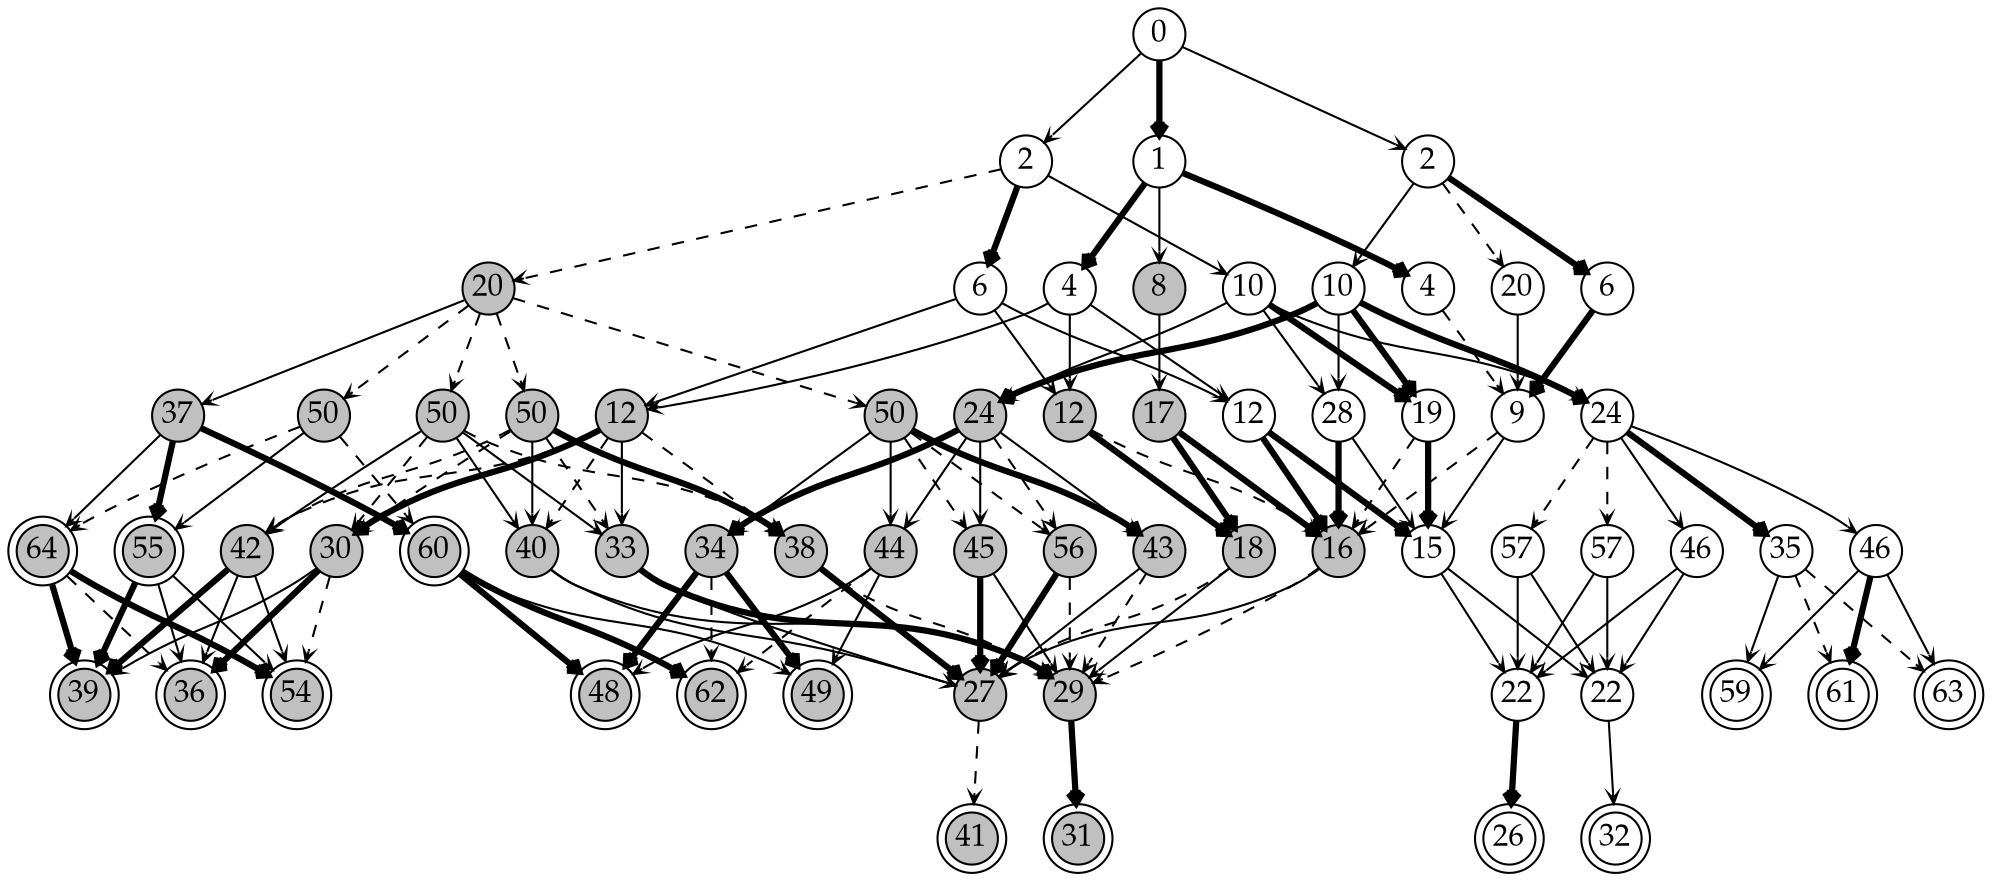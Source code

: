 digraph G {
  node [shape=circle,width=0.35,height=0.35,fixedsize=true,
    fontname="Palatino",fontsize=15];
  edge [arrowhead="vee",arrowsize=.5];
  s0 [label="0"];
  s1 [label="2"];
  s2 [label="1"];
  s3 [label="2"];
  s4 [label="20",style=filled, fillcolor=gray];
  s5 [label="6"];
  s6 [label="4"];
  s7 [label="8",style=filled, fillcolor=gray];
  s8 [label="10"];
  s9 [label="10"];
  s10 [label="4"];
  s11 [label="20"];
  s12 [label="6"];
  s13 [label="37",style=filled, fillcolor=gray];
  s14 [label="50",style=filled, fillcolor=gray];
  s15 [label="50",style=filled, fillcolor=gray];
  s16 [label="50",style=filled, fillcolor=gray];
  s17 [label="12",style=filled, fillcolor=gray];
  s18 [label="50",style=filled, fillcolor=gray];
  s19 [label="24",style=filled, fillcolor=gray];
  s20 [label="12",style=filled, fillcolor=gray];
  s21 [label="17",style=filled, fillcolor=gray];
  s22 [label="12"];
  s23 [label="28"];
  s24 [label="19"];
  s25 [label="9"];
  s26 [label="24"];
  s27 [label="55",peripheries=2,style=filled, fillcolor=gray];
  s28 [label="64",peripheries=2,style=filled, fillcolor=gray];
  s29 [label="42",style=filled, fillcolor=gray];
  s30 [label="30",style=filled, fillcolor=gray];
  s31 [label="60",peripheries=2,style=filled, fillcolor=gray];
  s32 [label="44",style=filled, fillcolor=gray];
  s33 [label="34",style=filled, fillcolor=gray];
  s34 [label="40",style=filled, fillcolor=gray];
  s35 [label="33",style=filled, fillcolor=gray];
  s36 [label="38",style=filled, fillcolor=gray];
  s37 [label="56",style=filled, fillcolor=gray];
  s38 [label="43",style=filled, fillcolor=gray];
  s39 [label="45",style=filled, fillcolor=gray];
  s40 [label="18",style=filled, fillcolor=gray];
  s41 [label="16",style=filled, fillcolor=gray];
  s42 [label="35"];
  s43 [label="46"];
  s44 [label="15"];
  s45 [label="57"];
  s46 [label="46"];
  s47 [label="57"];
  s48 [label="36",peripheries=2,style=filled, fillcolor=gray];
  s49 [label="54",peripheries=2,style=filled, fillcolor=gray];
  s50 [label="39",peripheries=2,style=filled, fillcolor=gray];
  s51 [label="49",peripheries=2,style=filled, fillcolor=gray];
  s52 [label="48",peripheries=2,style=filled, fillcolor=gray];
  s53 [label="62",peripheries=2,style=filled, fillcolor=gray];
  s54 [label="27",style=filled, fillcolor=gray];
  s55 [label="29",style=filled, fillcolor=gray];
  s56 [label="61",peripheries=2];
  s57 [label="63",peripheries=2];
  s58 [label="59",peripheries=2];
  s59 [label="22"];
  s60 [label="22"];
  s61 [label="41",peripheries=2,style=filled, fillcolor=gray];
  s62 [label="31",peripheries=2,style=filled, fillcolor=gray];
  s63 [label="26",peripheries=2];
  s64 [label="32",peripheries=2];

  s0 -> s1 [penwidth=1];
  s0 -> s2 [penwidth=3];
  s0 -> s3 [penwidth=1];

  s1 -> s4 [style=dashed];
  s1 -> s5 [penwidth=3];
  s1 -> s8 [penwidth=1];

  s2 -> s6 [penwidth=3];
  s2 -> s7 [penwidth=1];
  s2 -> s10 [penwidth=3];
  s3 -> s9 [penwidth=1];
  s3 -> s11 [style=dashed];
  s3 -> s12 [penwidth=3];

  s4 -> s13 [penwidth=1];
  s4 -> s14 [style=dashed];
  s4 -> s15 [style=dashed];
  s4 -> s16 [style=dashed];
  s4 -> s18 [style=dashed];

  s5 -> s17 [penwidth=1];
  s5 -> s20 [penwidth=1];
  s5 -> s22 [penwidth=1];

  s6 -> s17 [penwidth=1];
  s6 -> s20 [penwidth=1];
  s6 -> s22 [penwidth=1];

  s7 -> s21 [penwidth=1];

  s8 -> s19 [penwidth=1];
  s8 -> s23 [penwidth=1];
  s8 -> s24 [penwidth=3];
  s8 -> s26 [penwidth=1];

  s9 -> s19 [penwidth=3];
  s9 -> s23 [penwidth=1];
  s9 -> s24 [penwidth=3];
  s9 -> s26 [penwidth=3];

  s10 -> s25 [style=dashed];
  s11 -> s25 [penwidth=1];
  s12 -> s25 [penwidth=3];

  s13 -> s27 [penwidth=3];
  s13 -> s28 [penwidth=1];
  s13 -> s31 [penwidth=3];

  s14 -> s27 [penwidth=1];
  s14 -> s28 [style=dashed];
  s14 -> s31 [style=dashed];

  s15 -> s29 [penwidth=1];
  s15 -> s30 [style=dashed];
  s15 -> s34 [penwidth=1];
  s15 -> s35 [penwidth=1];
  s15 -> s36 [style=dashed];

  s16 -> s29 [style=dashed];
  s16 -> s30 [style=dashed];
  s16 -> s34 [penwidth=1];
  s16 -> s35 [style=dashed];
  s16 -> s36 [penwidth=3];

  s17 -> s29 [style=dashed];
  s17 -> s30 [penwidth=3];
  s17 -> s34 [style=dashed];
  s17 -> s35 [penwidth=1];
  s17 -> s36 [style=dashed];

  s18 -> s32 [penwidth=1];
  s18 -> s33 [penwidth=1];
  s18 -> s37 [style=dashed];
  s18 -> s38 [penwidth=3];
  s18 -> s39 [style=dashed];

  s19 -> s33 [penwidth=3];
  s19 -> s32 [penwidth=1];
  s19 -> s38 [penwidth=1];
  s19 -> s37 [style=dashed];
  s19 -> s39 [penwidth=1];

  s20 -> s40 [penwidth=3];
  s20 -> s41 [style=dashed];

  s21 -> s40 [penwidth=3];
  s21 -> s41 [penwidth=3];

  s22 -> s41 [penwidth=3];
  s22 -> s44 [penwidth=3];

  s23 -> s41 [penwidth=3];
  s23 -> s44 [penwidth=1];

  s24 -> s41 [style=dashed];
  s24 -> s44 [penwidth=3];

  s25 -> s41 [style=dashed];
  s25 -> s44 [penwidth=1];

  s26 -> s47 [style=dashed];
  s26 -> s45 [style=dashed];
  s26 -> s46 [penwidth=1];
  s26 -> s42 [penwidth=3];
  s26 -> s43 [penwidth=1];

  s27 -> s48 [penwidth=1];
  s27 -> s49 [penwidth=1];
  s27 -> s50 [penwidth=3];

  s28 -> s48 [style=dashed];
  s28 -> s49 [penwidth=3];
  s28 -> s50 [penwidth=3];

  s29 -> s48 [penwidth=1];
  s29 -> s49 [penwidth=1];
  s29 -> s50 [penwidth=3];

  s30 -> s50 [penwidth=1];
  s30 -> s48 [penwidth=3];
  s30 -> s49 [style=dashed];

  s31 -> s52 [penwidth=3];
  s31 -> s53 [penwidth=3];
  s31 -> s51 [penwidth=1];

  s32 -> s51 [penwidth=1];
  s32 -> s52 [penwidth=1];
  s32 -> s53 [style=dashed];

  s33 -> s52 [penwidth=3];
  s33 -> s53 [style=dashed];
  s33 -> s51 [penwidth=3];

  s34 -> s54 [penwidth=1];
  s34 -> s55 [penwidth=1];

  s35 -> s54 [penwidth=1];
  s35 -> s55 [penwidth=3];

  s36 -> s54 [penwidth=3];
  s36 -> s55 [style=dashed];

  s37 -> s54 [penwidth=3];
  s37 -> s55 [style=dashed];

  s38 -> s54 [penwidth=1];
  s38 -> s55 [style=dashed];

  s39 -> s54 [penwidth=3];
  s39 -> s55 [penwidth=1];

  s40 -> s54 [style=dashed];
  s40 -> s55 [penwidth=1];

  s41 -> s54 [penwidth=1];
  s41 -> s55 [style=dashed];

  s42 -> s58 [penwidth=1];
  s42 -> s56 [style=dashed];
  s42 -> s57 [style=dashed];

  s43 -> s58 [penwidth=1];
  s43 -> s56 [penwidth=3];
  s43 -> s57 [penwidth=1];

  s44 -> s59 [penwidth=1];
  s44 -> s60 [penwidth=1];

  s45 -> s59 [penwidth=1];
  s45 -> s60 [penwidth=1];

  s46 -> s59 [penwidth=1];
  s46 -> s60 [penwidth=1];

  s47 -> s59 [penwidth=1];
  s47 -> s60 [penwidth=1];

  s54 -> s61 [style=dashed];
  s55 -> s62 [penwidth=3];
  s59 -> s63 [penwidth=3];
  s60 -> s64 [penwidth=1];
}

